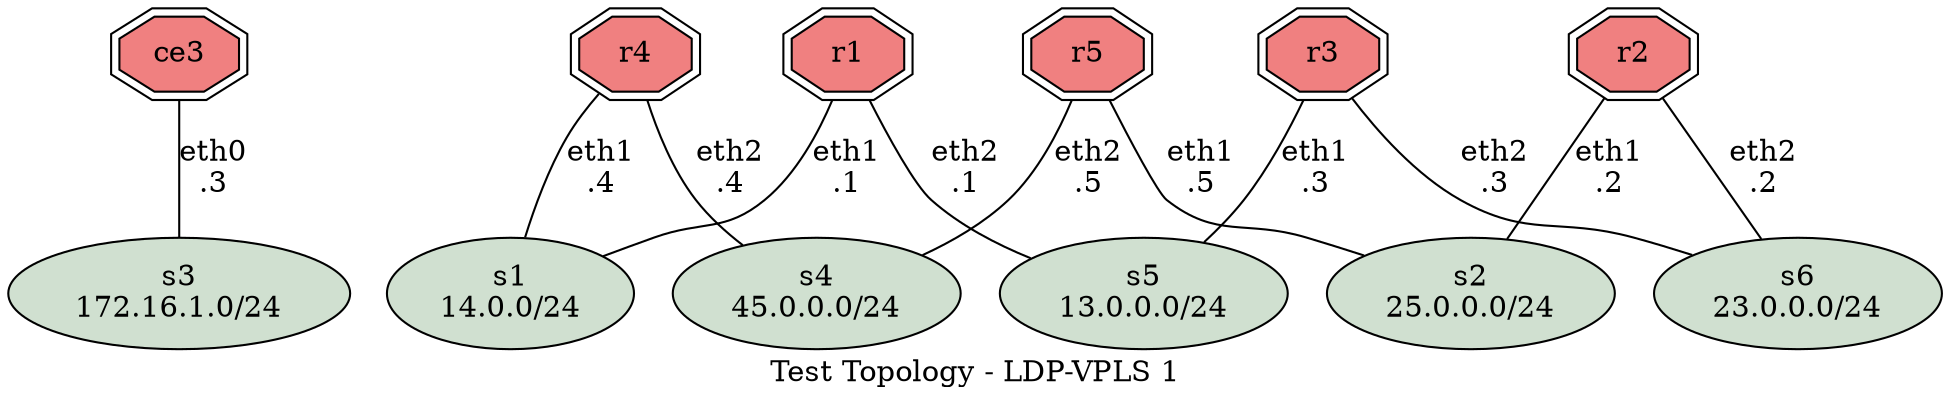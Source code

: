## Color coding:
#########################
##  Main FRR: #f08080  red
##  Switches: #d0e0d0  gray
##  RIP:      #19e3d9  Cyan
##  RIPng:    #fcb314  dark yellow
##  OSPFv2:   #32b835  Green
##  OSPFv3:   #19e3d9  Cyan
##  ISIS IPv4 #fcb314  dark yellow
##  ISIS IPv6 #9a81ec  purple
##  BGP IPv4  #eee3d3  beige
##  BGP IPv6  #fdff00  yellow
##### Colors (see http://www.color-hex.com/)

graph template {
	label="Test Topology - LDP-VPLS 1";

	# Routers
	ce3 [
		shape=doubleoctagon
		label="ce3",
		fillcolor="#f08080",
		style=filled,
	];
	r1 [
		shape=doubleoctagon,
		label="r1",
		fillcolor="#f08080",
		style=filled,
	];
	r2 [
		shape=doubleoctagon
		label="r2",
		fillcolor="#f08080",
		style=filled,
	];
	r3 [
		shape=doubleoctagon
		label="r3",
		fillcolor="#f08080",
		style=filled,
	];

	r4 [
		shape=doubleoctagon
		label="r4",
		fillcolor="#f08080",
		style=filled,
	];
	r5 [
		shape=doubleoctagon
		label="r5",
		fillcolor="#f08080",
		style=filled,
	];



	# Switches
	s1 [
		shape=oval,
		label="s1\n14.0.0/24",
		fillcolor="#d0e0d0",
		style=filled,
	];
	s2 [
		shape=oval,
		label="s2\n25.0.0.0/24",
		fillcolor="#d0e0d0",
		style=filled,
	];
	s3 [
		shape=oval,
		label="s3\n172.16.1.0/24",
		fillcolor="#d0e0d0",
		style=filled,
	];
	s4 [
		shape=oval,
		label="s4\n45.0.0.0/24",
		fillcolor="#d0e0d0",
		style=filled,
	];
	s5 [
		shape=oval,
		label="s5\n13.0.0.0/24",
		fillcolor="#d0e0d0",
		style=filled,
	];
	s6 [
		shape=oval,
		label="s6\n23.0.0.0/24",
		fillcolor="#d0e0d0",
		style=filled,
	];

	# Connections
	ce3 -- s3 [label="eth0\n.3"];

	r1 -- s1 [label="eth1\n.1"];
	r1 -- s5 [label="eth2\n.1"];

	r2 -- s2 [label="eth1\n.2"];
	r2 -- s6 [label="eth2\n.2"];

	r3 -- s5 [label="eth1\n.3"];
	r3 -- s6 [label="eth2\n.3"];

	r4 -- s1 [label="eth1\n.4"];
	r4 -- s4 [label="eth2\n.4"];

	r5 -- s2 [label="eth1\n.5"];
	r5 -- s4 [label="eth2\n.5"];
}
